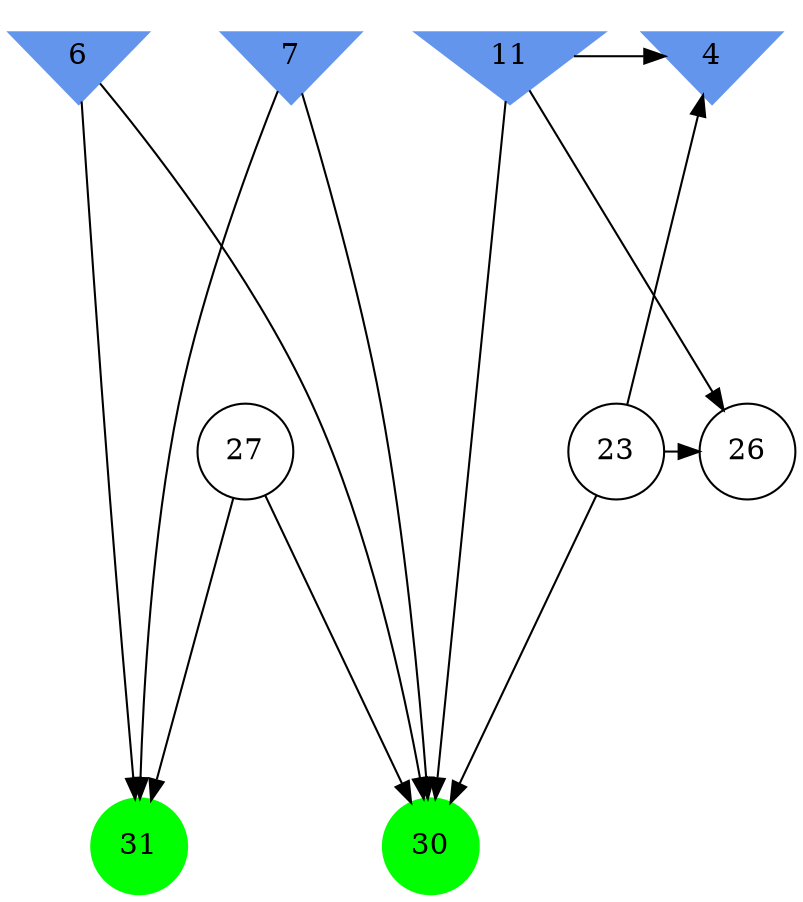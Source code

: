 digraph brain {
	ranksep=2.0;
	4 [shape=invtriangle,style=filled,color=cornflowerblue];
	6 [shape=invtriangle,style=filled,color=cornflowerblue];
	7 [shape=invtriangle,style=filled,color=cornflowerblue];
	11 [shape=invtriangle,style=filled,color=cornflowerblue];
	23 [shape=circle,color=black];
	26 [shape=circle,color=black];
	27 [shape=circle,color=black];
	30 [shape=circle,style=filled,color=green];
	31 [shape=circle,style=filled,color=green];
	23	->	26;
	23	->	4;
	23	->	30;
	11	->	26;
	11	->	4;
	11	->	30;
	6	->	31;
	6	->	30;
	27	->	31;
	27	->	30;
	7	->	31;
	7	->	30;
	{ rank=same; 4; 6; 7; 11; }
	{ rank=same; 23; 26; 27; }
	{ rank=same; 30; 31; }
}
